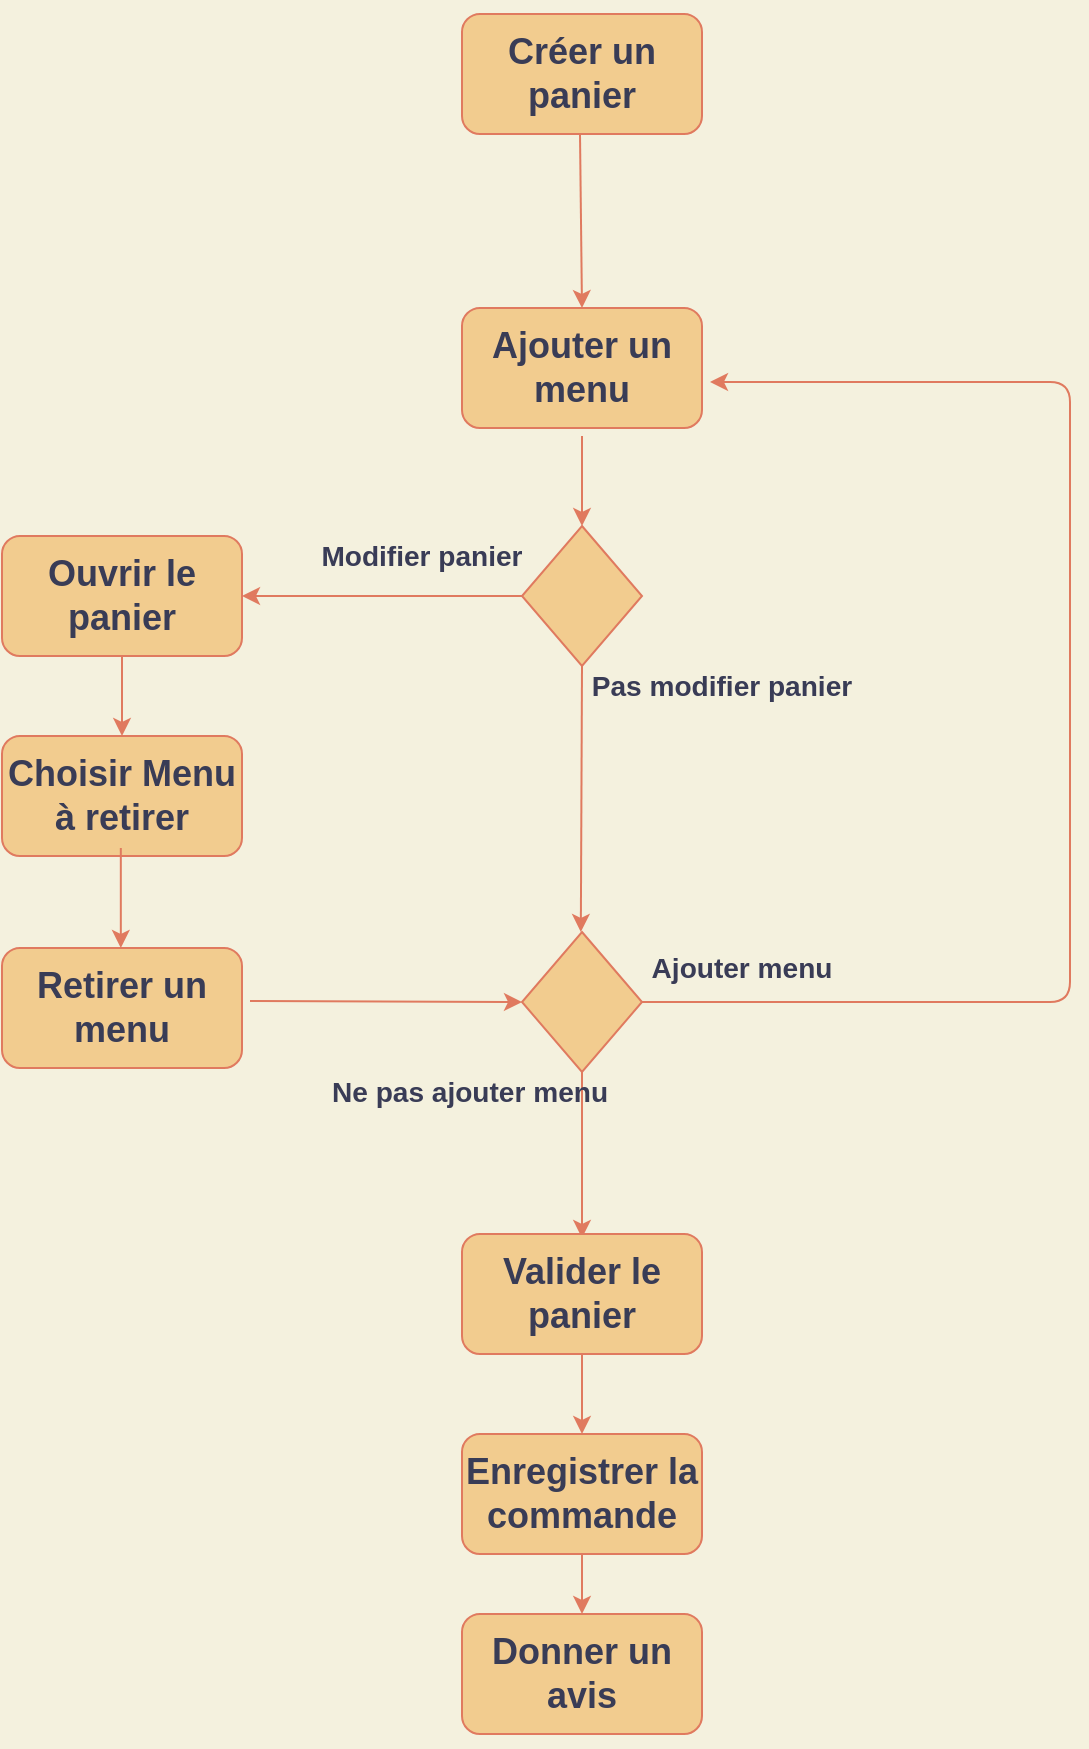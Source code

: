 <mxfile>
    <diagram id="Pvk16Yk9mmTxDUWuedHs" name="Page-2">
        <mxGraphModel dx="777" dy="-414" grid="0" gridSize="10" guides="1" tooltips="1" connect="1" arrows="1" fold="1" page="0" pageScale="1" pageWidth="827" pageHeight="1169" background="#F4F1DE" math="0" shadow="0">
            <root>
                <mxCell id="Tb9AdFsS8pXjhhtc2Pzk-0"/>
                <mxCell id="Tb9AdFsS8pXjhhtc2Pzk-1" parent="Tb9AdFsS8pXjhhtc2Pzk-0"/>
                <mxCell id="5" value="&lt;h2&gt;Ajouter un menu&lt;/h2&gt;" style="rounded=1;whiteSpace=wrap;html=1;sketch=0;fontColor=#393C56;strokeColor=#E07A5F;fillColor=#F2CC8F;" vertex="1" parent="Tb9AdFsS8pXjhhtc2Pzk-1">
                    <mxGeometry x="340" y="1177" width="120" height="60" as="geometry"/>
                </mxCell>
                <mxCell id="6" value="&lt;h2&gt;Ouvrir le panier&lt;/h2&gt;" style="rounded=1;whiteSpace=wrap;html=1;sketch=0;fontColor=#393C56;strokeColor=#E07A5F;fillColor=#F2CC8F;" vertex="1" parent="Tb9AdFsS8pXjhhtc2Pzk-1">
                    <mxGeometry x="110" y="1291" width="120" height="60" as="geometry"/>
                </mxCell>
                <mxCell id="7" value="" style="endArrow=classic;html=1;fontColor=#393C56;strokeColor=#E07A5F;fillColor=#F2CC8F;exitX=0;exitY=0.5;exitDx=0;exitDy=0;entryX=1;entryY=0.5;entryDx=0;entryDy=0;labelBackgroundColor=#F4F1DE;exitPerimeter=0;" edge="1" parent="Tb9AdFsS8pXjhhtc2Pzk-1" source="18" target="6">
                    <mxGeometry width="50" height="50" relative="1" as="geometry">
                        <mxPoint x="365" y="1321" as="sourcePoint"/>
                        <mxPoint x="230" y="1201" as="targetPoint"/>
                    </mxGeometry>
                </mxCell>
                <mxCell id="8" value="&lt;h3&gt;Modifier panier&lt;/h3&gt;" style="text;html=1;align=center;verticalAlign=middle;whiteSpace=wrap;rounded=0;sketch=0;fontColor=#393C56;" vertex="1" parent="Tb9AdFsS8pXjhhtc2Pzk-1">
                    <mxGeometry x="265" y="1291" width="110" height="20" as="geometry"/>
                </mxCell>
                <mxCell id="9" value="" style="endArrow=classic;html=1;fontColor=#393C56;strokeColor=#E07A5F;fillColor=#F2CC8F;exitX=0.5;exitY=1;exitDx=0;exitDy=0;entryX=0.5;entryY=0;entryDx=0;entryDy=0;labelBackgroundColor=#F4F1DE;" edge="1" parent="Tb9AdFsS8pXjhhtc2Pzk-1" target="18">
                    <mxGeometry width="50" height="50" relative="1" as="geometry">
                        <mxPoint x="400" y="1241" as="sourcePoint"/>
                        <mxPoint x="400" y="1291" as="targetPoint"/>
                    </mxGeometry>
                </mxCell>
                <mxCell id="10" value="&lt;h2&gt;Choisir Menu à retirer&lt;/h2&gt;" style="rounded=1;whiteSpace=wrap;html=1;sketch=0;fontColor=#393C56;strokeColor=#E07A5F;fillColor=#F2CC8F;" vertex="1" parent="Tb9AdFsS8pXjhhtc2Pzk-1">
                    <mxGeometry x="110" y="1391" width="120" height="60" as="geometry"/>
                </mxCell>
                <mxCell id="11" value="&lt;h2&gt;Retirer un menu&lt;/h2&gt;" style="rounded=1;whiteSpace=wrap;html=1;sketch=0;fontColor=#393C56;strokeColor=#E07A5F;fillColor=#F2CC8F;" vertex="1" parent="Tb9AdFsS8pXjhhtc2Pzk-1">
                    <mxGeometry x="110" y="1497" width="120" height="60" as="geometry"/>
                </mxCell>
                <mxCell id="12" value="" style="endArrow=classic;html=1;fontColor=#393C56;strokeColor=#E07A5F;fillColor=#F2CC8F;exitX=0.5;exitY=1;exitDx=0;exitDy=0;entryX=0.5;entryY=0;entryDx=0;entryDy=0;labelBackgroundColor=#F4F1DE;" edge="1" parent="Tb9AdFsS8pXjhhtc2Pzk-1" target="10">
                    <mxGeometry width="50" height="50" relative="1" as="geometry">
                        <mxPoint x="170" y="1351" as="sourcePoint"/>
                        <mxPoint x="440" y="1201" as="targetPoint"/>
                    </mxGeometry>
                </mxCell>
                <mxCell id="13" value="" style="endArrow=classic;html=1;fontColor=#393C56;strokeColor=#E07A5F;fillColor=#F2CC8F;exitX=0.5;exitY=1;exitDx=0;exitDy=0;entryX=0.5;entryY=0;entryDx=0;entryDy=0;labelBackgroundColor=#F4F1DE;" edge="1" parent="Tb9AdFsS8pXjhhtc2Pzk-1">
                    <mxGeometry width="50" height="50" relative="1" as="geometry">
                        <mxPoint x="169.41" y="1447" as="sourcePoint"/>
                        <mxPoint x="169.41" y="1497" as="targetPoint"/>
                    </mxGeometry>
                </mxCell>
                <mxCell id="14" value="" style="rhombus;whiteSpace=wrap;html=1;rounded=0;sketch=0;fontColor=#393C56;strokeColor=#E07A5F;fillColor=#F2CC8F;" vertex="1" parent="Tb9AdFsS8pXjhhtc2Pzk-1">
                    <mxGeometry x="370" y="1489" width="60" height="70" as="geometry"/>
                </mxCell>
                <mxCell id="15" value="" style="edgeStyle=elbowEdgeStyle;elbow=horizontal;endArrow=classic;html=1;fontColor=#393C56;strokeColor=#E07A5F;fillColor=#F2CC8F;exitX=1;exitY=0.5;exitDx=0;exitDy=0;entryX=1;entryY=0.5;entryDx=0;entryDy=0;labelBackgroundColor=#F4F1DE;" edge="1" parent="Tb9AdFsS8pXjhhtc2Pzk-1" source="14">
                    <mxGeometry width="50" height="50" relative="1" as="geometry">
                        <mxPoint x="544" y="1574" as="sourcePoint"/>
                        <mxPoint x="464" y="1214" as="targetPoint"/>
                        <Array as="points">
                            <mxPoint x="644" y="1594"/>
                        </Array>
                    </mxGeometry>
                </mxCell>
                <mxCell id="16" value="" style="endArrow=classic;html=1;fontColor=#393C56;strokeColor=#E07A5F;fillColor=#F2CC8F;exitX=1;exitY=0.5;exitDx=0;exitDy=0;entryX=0;entryY=0.5;entryDx=0;entryDy=0;labelBackgroundColor=#F4F1DE;" edge="1" parent="Tb9AdFsS8pXjhhtc2Pzk-1" target="14">
                    <mxGeometry width="50" height="50" relative="1" as="geometry">
                        <mxPoint x="234" y="1523.5" as="sourcePoint"/>
                        <mxPoint x="344" y="1523.5" as="targetPoint"/>
                    </mxGeometry>
                </mxCell>
                <mxCell id="17" value="" style="endArrow=classic;html=1;fontColor=#393C56;strokeColor=#E07A5F;fillColor=#F2CC8F;exitX=0.5;exitY=1;exitDx=0;exitDy=0;labelBackgroundColor=#F4F1DE;" edge="1" parent="Tb9AdFsS8pXjhhtc2Pzk-1" source="14">
                    <mxGeometry width="50" height="50" relative="1" as="geometry">
                        <mxPoint x="378.41" y="1569.0" as="sourcePoint"/>
                        <mxPoint x="400" y="1642" as="targetPoint"/>
                    </mxGeometry>
                </mxCell>
                <mxCell id="18" value="" style="rhombus;whiteSpace=wrap;html=1;rounded=0;sketch=0;fontColor=#393C56;strokeColor=#E07A5F;fillColor=#F2CC8F;" vertex="1" parent="Tb9AdFsS8pXjhhtc2Pzk-1">
                    <mxGeometry x="370" y="1286" width="60" height="70" as="geometry"/>
                </mxCell>
                <mxCell id="19" value="" style="endArrow=classic;html=1;fontColor=#393C56;strokeColor=#E07A5F;fillColor=#F2CC8F;exitX=0.5;exitY=1;exitDx=0;exitDy=0;labelBackgroundColor=#F4F1DE;" edge="1" parent="Tb9AdFsS8pXjhhtc2Pzk-1" source="18">
                    <mxGeometry width="50" height="50" relative="1" as="geometry">
                        <mxPoint x="399.41" y="1406" as="sourcePoint"/>
                        <mxPoint x="399.41" y="1489" as="targetPoint"/>
                    </mxGeometry>
                </mxCell>
                <mxCell id="20" value="&lt;h3&gt;Ajouter menu&lt;/h3&gt;" style="text;html=1;align=center;verticalAlign=middle;whiteSpace=wrap;rounded=0;sketch=0;fontColor=#393C56;" vertex="1" parent="Tb9AdFsS8pXjhhtc2Pzk-1">
                    <mxGeometry x="410" y="1497" width="140" height="20" as="geometry"/>
                </mxCell>
                <mxCell id="21" value="&lt;h3&gt;Ne pas ajouter menu&lt;/h3&gt;" style="text;html=1;align=center;verticalAlign=middle;whiteSpace=wrap;rounded=0;sketch=0;fontColor=#393C56;" vertex="1" parent="Tb9AdFsS8pXjhhtc2Pzk-1">
                    <mxGeometry x="274" y="1559" width="140" height="20" as="geometry"/>
                </mxCell>
                <mxCell id="22" value="&lt;h3&gt;Pas modifier panier&lt;/h3&gt;" style="text;html=1;align=center;verticalAlign=middle;whiteSpace=wrap;rounded=0;sketch=0;fontColor=#393C56;" vertex="1" parent="Tb9AdFsS8pXjhhtc2Pzk-1">
                    <mxGeometry x="400" y="1356" width="140" height="20" as="geometry"/>
                </mxCell>
                <mxCell id="23" value="&lt;h2&gt;Enregistrer la commande&lt;/h2&gt;" style="rounded=1;whiteSpace=wrap;html=1;sketch=0;fontColor=#393C56;strokeColor=#E07A5F;fillColor=#F2CC8F;" vertex="1" parent="Tb9AdFsS8pXjhhtc2Pzk-1">
                    <mxGeometry x="340" y="1740" width="120" height="60" as="geometry"/>
                </mxCell>
                <mxCell id="24" value="&lt;h2&gt;Valider le panier&lt;/h2&gt;" style="rounded=1;whiteSpace=wrap;html=1;sketch=0;fontColor=#393C56;strokeColor=#E07A5F;fillColor=#F2CC8F;" vertex="1" parent="Tb9AdFsS8pXjhhtc2Pzk-1">
                    <mxGeometry x="340" y="1640" width="120" height="60" as="geometry"/>
                </mxCell>
                <mxCell id="25" value="&lt;h2&gt;Donner un avis&lt;/h2&gt;" style="rounded=1;whiteSpace=wrap;html=1;sketch=0;fontColor=#393C56;strokeColor=#E07A5F;fillColor=#F2CC8F;" vertex="1" parent="Tb9AdFsS8pXjhhtc2Pzk-1">
                    <mxGeometry x="340" y="1830" width="120" height="60" as="geometry"/>
                </mxCell>
                <mxCell id="26" value="" style="endArrow=classic;html=1;fontColor=#393C56;strokeColor=#E07A5F;fillColor=#F2CC8F;exitX=0.5;exitY=1;exitDx=0;exitDy=0;entryX=0.5;entryY=0;entryDx=0;entryDy=0;labelBackgroundColor=#F4F1DE;" edge="1" parent="Tb9AdFsS8pXjhhtc2Pzk-1" source="24" target="23">
                    <mxGeometry width="50" height="50" relative="1" as="geometry">
                        <mxPoint x="540" y="1680" as="sourcePoint"/>
                        <mxPoint x="590" y="1630" as="targetPoint"/>
                    </mxGeometry>
                </mxCell>
                <mxCell id="27" value="" style="endArrow=classic;html=1;fontColor=#393C56;strokeColor=#E07A5F;fillColor=#F2CC8F;exitX=0.5;exitY=1;exitDx=0;exitDy=0;entryX=0.5;entryY=0;entryDx=0;entryDy=0;labelBackgroundColor=#F4F1DE;" edge="1" parent="Tb9AdFsS8pXjhhtc2Pzk-1" source="23" target="25">
                    <mxGeometry width="50" height="50" relative="1" as="geometry">
                        <mxPoint x="540" y="1790" as="sourcePoint"/>
                        <mxPoint x="590" y="1740" as="targetPoint"/>
                    </mxGeometry>
                </mxCell>
                <mxCell id="28" value="&lt;h2&gt;Créer un panier&lt;/h2&gt;" style="rounded=1;whiteSpace=wrap;html=1;sketch=0;fontColor=#393C56;strokeColor=#E07A5F;fillColor=#F2CC8F;" vertex="1" parent="Tb9AdFsS8pXjhhtc2Pzk-1">
                    <mxGeometry x="340" y="1030" width="120" height="60" as="geometry"/>
                </mxCell>
                <mxCell id="29" value="" style="endArrow=classic;html=1;fontColor=#393C56;strokeColor=#E07A5F;fillColor=#F2CC8F;entryX=0.5;entryY=0;entryDx=0;entryDy=0;labelBackgroundColor=#F4F1DE;" edge="1" parent="Tb9AdFsS8pXjhhtc2Pzk-1" target="5">
                    <mxGeometry width="50" height="50" relative="1" as="geometry">
                        <mxPoint x="399" y="1090" as="sourcePoint"/>
                        <mxPoint x="399" y="1135" as="targetPoint"/>
                    </mxGeometry>
                </mxCell>
            </root>
        </mxGraphModel>
    </diagram>
</mxfile>
